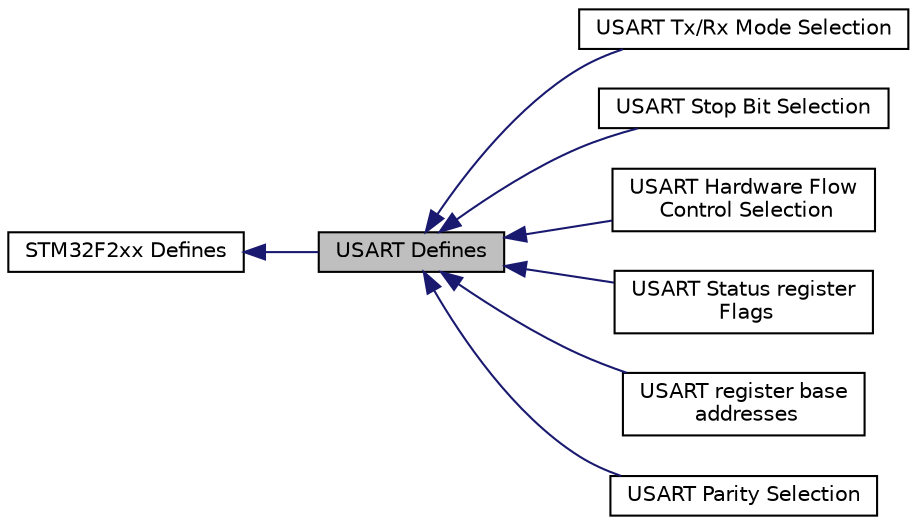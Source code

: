 digraph "USART Defines"
{
  edge [fontname="Helvetica",fontsize="10",labelfontname="Helvetica",labelfontsize="10"];
  node [fontname="Helvetica",fontsize="10",shape=record];
  rankdir=LR;
  Node5 [label="USART Tx/Rx Mode Selection",height=0.2,width=0.4,color="black", fillcolor="white", style="filled",URL="$group__usart__cr1__mode.html"];
  Node6 [label="USART Stop Bit Selection",height=0.2,width=0.4,color="black", fillcolor="white", style="filled",URL="$group__usart__cr2__stopbits.html"];
  Node1 [label="STM32F2xx Defines",height=0.2,width=0.4,color="black", fillcolor="white", style="filled",URL="$group__STM32F2xx__defines.html",tooltip="Defined Constants and Types for the STM32F2xx series."];
  Node7 [label="USART Hardware Flow\l Control Selection",height=0.2,width=0.4,color="black", fillcolor="white", style="filled",URL="$group__usart__cr3__flowcontrol.html"];
  Node3 [label="USART Status register\l Flags",height=0.2,width=0.4,color="black", fillcolor="white", style="filled",URL="$group__usart__sr__flags.html"];
  Node2 [label="USART register base\l addresses",height=0.2,width=0.4,color="black", fillcolor="white", style="filled",URL="$group__usart__reg__base.html"];
  Node4 [label="USART Parity Selection",height=0.2,width=0.4,color="black", fillcolor="white", style="filled",URL="$group__usart__cr1__parity.html"];
  Node0 [label="USART Defines",height=0.2,width=0.4,color="black", fillcolor="grey75", style="filled" fontcolor="black"];
  Node1->Node0 [shape=plaintext, color="midnightblue", dir="back", style="solid"];
  Node0->Node2 [shape=plaintext, color="midnightblue", dir="back", style="solid"];
  Node0->Node3 [shape=plaintext, color="midnightblue", dir="back", style="solid"];
  Node0->Node4 [shape=plaintext, color="midnightblue", dir="back", style="solid"];
  Node0->Node5 [shape=plaintext, color="midnightblue", dir="back", style="solid"];
  Node0->Node6 [shape=plaintext, color="midnightblue", dir="back", style="solid"];
  Node0->Node7 [shape=plaintext, color="midnightblue", dir="back", style="solid"];
}
